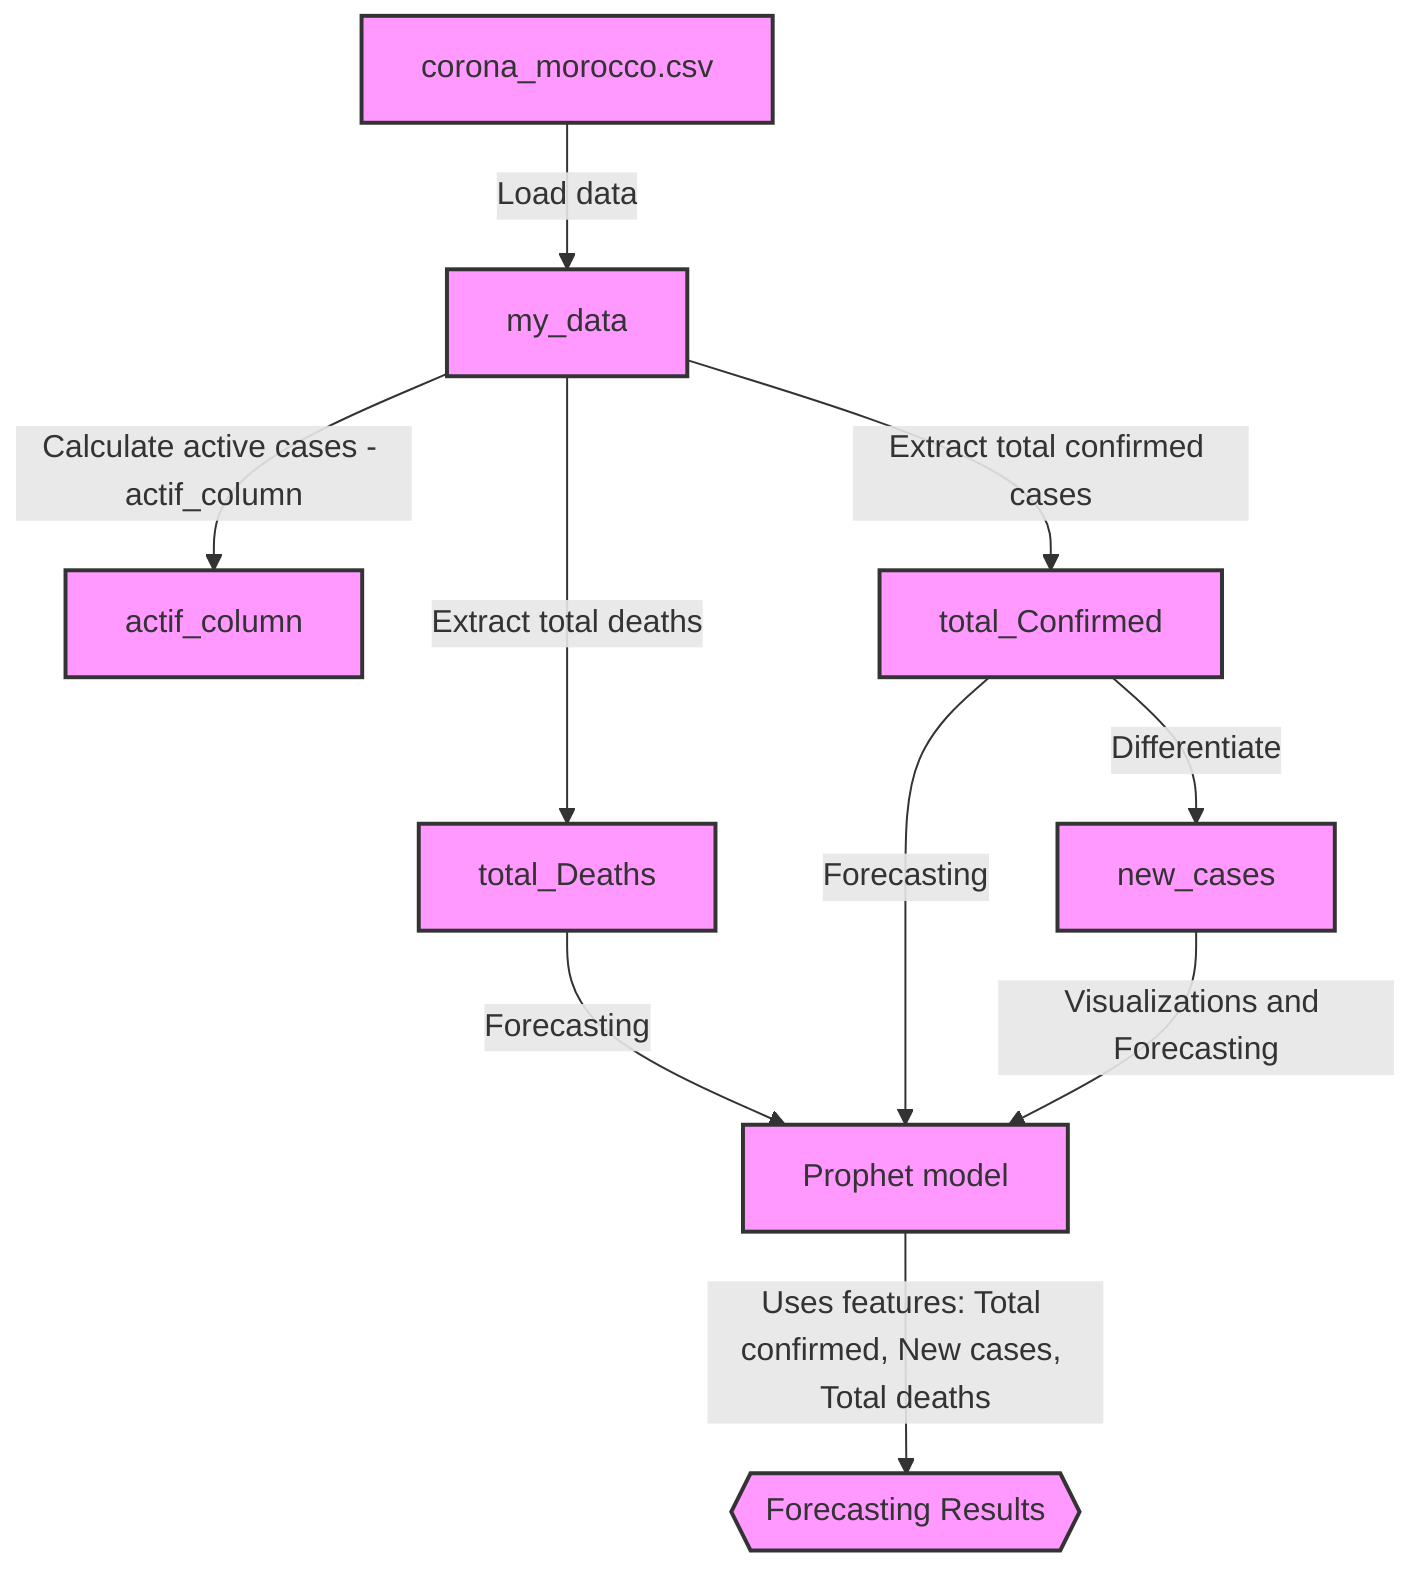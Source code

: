 flowchart TD
    %% Data source node
    A["corona_morocco.csv"] -->|Load data| B["my_data"]
    
    %% Data transformation nodes
    B -->|Calculate active cases - actif_column| C["actif_column"]
    B -->|Extract total deaths| D["total_Deaths"]
    B -->|Extract total confirmed cases| E["total_Confirmed"]
    E -->|Differentiate| F["new_cases"]
    
    %% Data usage nodes
    D -->|Forecasting| G["Prophet model"]
    E -->|Forecasting| G
    F -->|Visualizations and Forecasting| G
    
    %% Prophet Model specifics
    G -->|Uses features: Total confirmed, New cases, Total deaths| H{{"Forecasting Results"}}
    
    %% Comments for node clarification
    classDef nodeClass fill:#f9f,stroke:#333,stroke-width:2px;
    class A,B,C,D,E,F,G,H nodeClass;

    %% Class descriptions:
    %% A: CSV data source for COVID-19 Morocco stats
    %% B: DataFrame containing loaded and preprocessed data
    %% C: Active cases calculation subtracted from confirmed cases
    %% D: Total deaths series extracted for forecasting
    %% E: Total confirmed cases series as model input
    %% F: New cases identified for forecasting and analysis
    %% G: Prophet model for time-series forecasting
    %% H: Outputting forecast results based on input features